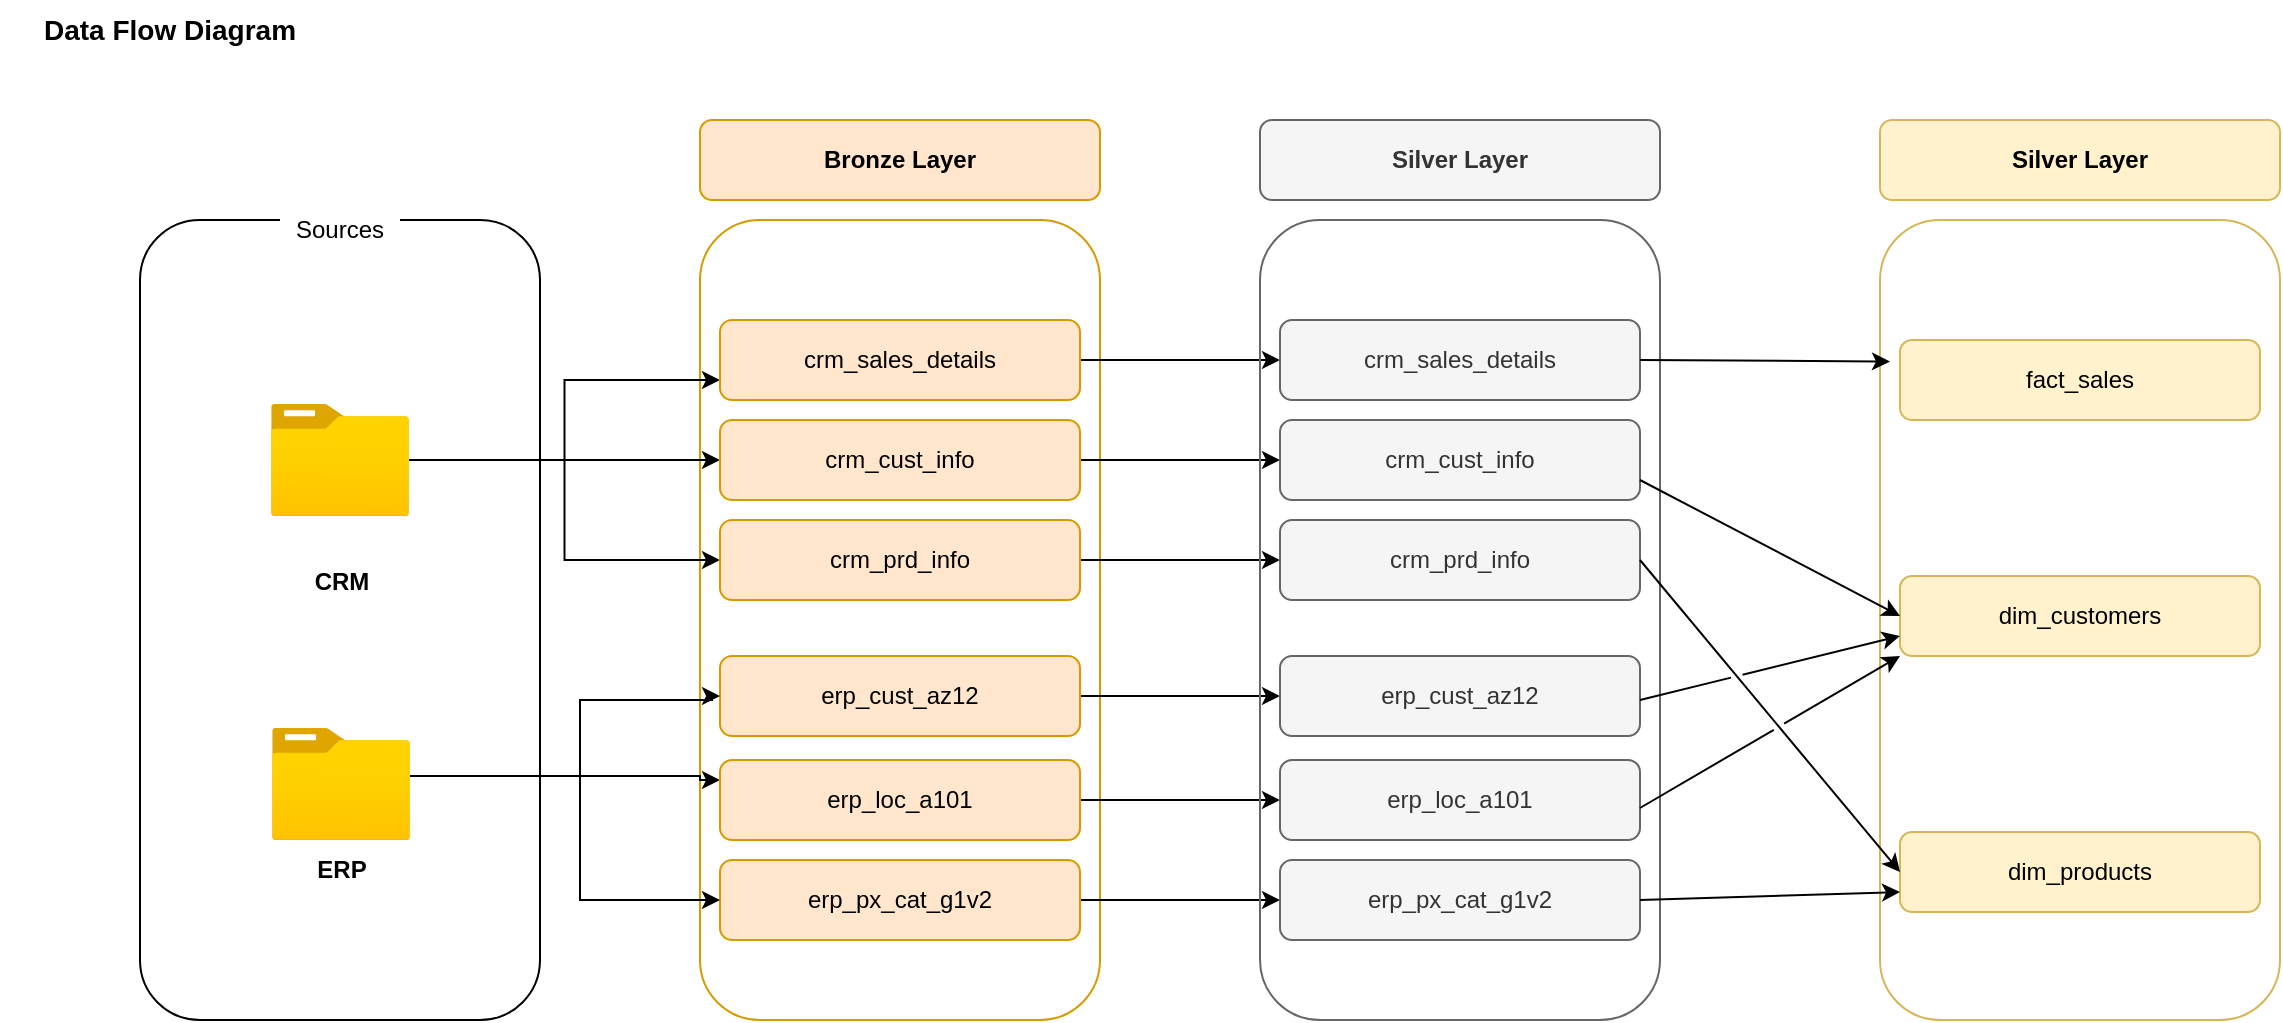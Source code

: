<mxfile version="28.0.6" pages="3">
  <diagram name="CRM &amp; ERP" id="wp8nY8BWX8Hjov57rSiu">
    <mxGraphModel dx="1426" dy="745" grid="1" gridSize="10" guides="1" tooltips="1" connect="1" arrows="1" fold="1" page="1" pageScale="1" pageWidth="1400" pageHeight="900" math="0" shadow="0">
      <root>
        <mxCell id="0" />
        <mxCell id="1" parent="0" />
        <mxCell id="9icWdB0SLQQjEgQ8x3zI-2" value="&lt;font style=&quot;font-size: 14px;&quot;&gt;&lt;b&gt;Data Flow Diagram&lt;/b&gt;&lt;/font&gt;" style="text;html=1;align=center;verticalAlign=middle;whiteSpace=wrap;rounded=0;" parent="1" vertex="1">
          <mxGeometry x="50" y="50" width="170" height="30" as="geometry" />
        </mxCell>
        <mxCell id="9icWdB0SLQQjEgQ8x3zI-3" value="" style="rounded=1;whiteSpace=wrap;html=1;fillColor=none;" parent="1" vertex="1">
          <mxGeometry x="120" y="160" width="200" height="400" as="geometry" />
        </mxCell>
        <mxCell id="9icWdB0SLQQjEgQ8x3zI-4" value="" style="rounded=1;whiteSpace=wrap;html=1;fillColor=none;strokeColor=#d79b00;" parent="1" vertex="1">
          <mxGeometry x="400" y="160" width="200" height="400" as="geometry" />
        </mxCell>
        <mxCell id="9icWdB0SLQQjEgQ8x3zI-6" value="&lt;b&gt;Bronze Layer&lt;/b&gt;" style="text;html=1;align=center;verticalAlign=middle;whiteSpace=wrap;rounded=1;fillColor=#ffe6cc;strokeColor=#d79b00;" parent="1" vertex="1">
          <mxGeometry x="400" y="110" width="200" height="40" as="geometry" />
        </mxCell>
        <mxCell id="9icWdB0SLQQjEgQ8x3zI-7" value="Sources" style="text;html=1;align=center;verticalAlign=middle;whiteSpace=wrap;rounded=0;fillColor=default;" parent="1" vertex="1">
          <mxGeometry x="190" y="150" width="60" height="30" as="geometry" />
        </mxCell>
        <mxCell id="9icWdB0SLQQjEgQ8x3zI-16" style="edgeStyle=orthogonalEdgeStyle;rounded=0;orthogonalLoop=1;jettySize=auto;html=1;entryX=0;entryY=0.75;entryDx=0;entryDy=0;" parent="1" source="9icWdB0SLQQjEgQ8x3zI-8" target="9icWdB0SLQQjEgQ8x3zI-13" edge="1">
          <mxGeometry relative="1" as="geometry" />
        </mxCell>
        <mxCell id="9icWdB0SLQQjEgQ8x3zI-17" style="edgeStyle=orthogonalEdgeStyle;rounded=0;orthogonalLoop=1;jettySize=auto;html=1;entryX=0;entryY=0.5;entryDx=0;entryDy=0;" parent="1" source="9icWdB0SLQQjEgQ8x3zI-8" target="9icWdB0SLQQjEgQ8x3zI-12" edge="1">
          <mxGeometry relative="1" as="geometry" />
        </mxCell>
        <mxCell id="mFPzGsn1smDOWKMYE7JT-16" style="edgeStyle=orthogonalEdgeStyle;rounded=0;orthogonalLoop=1;jettySize=auto;html=1;entryX=0;entryY=0.5;entryDx=0;entryDy=0;" edge="1" parent="1" source="9icWdB0SLQQjEgQ8x3zI-8" target="9icWdB0SLQQjEgQ8x3zI-14">
          <mxGeometry relative="1" as="geometry" />
        </mxCell>
        <mxCell id="9icWdB0SLQQjEgQ8x3zI-8" value="" style="image;aspect=fixed;html=1;points=[];align=center;fontSize=12;image=img/lib/azure2/general/Folder_Blank.svg;" parent="1" vertex="1">
          <mxGeometry x="185.5" y="252" width="69" height="56.0" as="geometry" />
        </mxCell>
        <mxCell id="9icWdB0SLQQjEgQ8x3zI-24" style="edgeStyle=orthogonalEdgeStyle;rounded=0;orthogonalLoop=1;jettySize=auto;html=1;entryX=0;entryY=0.25;entryDx=0;entryDy=0;" parent="1" source="9icWdB0SLQQjEgQ8x3zI-9" target="9icWdB0SLQQjEgQ8x3zI-20" edge="1">
          <mxGeometry relative="1" as="geometry">
            <Array as="points">
              <mxPoint x="400" y="438" />
              <mxPoint x="400" y="440" />
            </Array>
          </mxGeometry>
        </mxCell>
        <mxCell id="9icWdB0SLQQjEgQ8x3zI-9" value="" style="image;aspect=fixed;html=1;points=[];align=center;fontSize=12;image=img/lib/azure2/general/Folder_Blank.svg;" parent="1" vertex="1">
          <mxGeometry x="186" y="414" width="69" height="56.0" as="geometry" />
        </mxCell>
        <mxCell id="9icWdB0SLQQjEgQ8x3zI-10" value="&lt;b&gt;CRM&lt;/b&gt;" style="text;html=1;align=center;verticalAlign=middle;whiteSpace=wrap;rounded=0;" parent="1" vertex="1">
          <mxGeometry x="190.5" y="326" width="60" height="30" as="geometry" />
        </mxCell>
        <mxCell id="9icWdB0SLQQjEgQ8x3zI-11" value="&lt;b&gt;ERP&lt;/b&gt;" style="text;html=1;align=center;verticalAlign=middle;whiteSpace=wrap;rounded=0;" parent="1" vertex="1">
          <mxGeometry x="190.5" y="470" width="60" height="30" as="geometry" />
        </mxCell>
        <mxCell id="bCLS3GFvSSg9B3tyFX-C-32" style="edgeStyle=orthogonalEdgeStyle;rounded=0;orthogonalLoop=1;jettySize=auto;html=1;entryX=0;entryY=0.5;entryDx=0;entryDy=0;" edge="1" parent="1" source="9icWdB0SLQQjEgQ8x3zI-12" target="bCLS3GFvSSg9B3tyFX-C-25">
          <mxGeometry relative="1" as="geometry" />
        </mxCell>
        <mxCell id="9icWdB0SLQQjEgQ8x3zI-12" value="crm_cust_info" style="text;html=1;align=center;verticalAlign=middle;whiteSpace=wrap;rounded=1;fillColor=#ffe6cc;strokeColor=#d79b00;" parent="1" vertex="1">
          <mxGeometry x="410" y="260" width="180" height="40" as="geometry" />
        </mxCell>
        <mxCell id="bCLS3GFvSSg9B3tyFX-C-31" style="edgeStyle=orthogonalEdgeStyle;rounded=0;orthogonalLoop=1;jettySize=auto;html=1;entryX=0;entryY=0.5;entryDx=0;entryDy=0;" edge="1" parent="1" source="9icWdB0SLQQjEgQ8x3zI-13" target="bCLS3GFvSSg9B3tyFX-C-26">
          <mxGeometry relative="1" as="geometry" />
        </mxCell>
        <mxCell id="9icWdB0SLQQjEgQ8x3zI-13" value="crm_sales_details" style="text;html=1;align=center;verticalAlign=middle;whiteSpace=wrap;rounded=1;fillColor=#ffe6cc;strokeColor=#d79b00;" parent="1" vertex="1">
          <mxGeometry x="410" y="210" width="180" height="40" as="geometry" />
        </mxCell>
        <mxCell id="bCLS3GFvSSg9B3tyFX-C-33" style="edgeStyle=orthogonalEdgeStyle;rounded=0;orthogonalLoop=1;jettySize=auto;html=1;entryX=0;entryY=0.5;entryDx=0;entryDy=0;" edge="1" parent="1" source="9icWdB0SLQQjEgQ8x3zI-14" target="bCLS3GFvSSg9B3tyFX-C-27">
          <mxGeometry relative="1" as="geometry" />
        </mxCell>
        <mxCell id="9icWdB0SLQQjEgQ8x3zI-14" value="crm_prd_info" style="text;html=1;align=center;verticalAlign=middle;whiteSpace=wrap;rounded=1;fillColor=#ffe6cc;strokeColor=#d79b00;" parent="1" vertex="1">
          <mxGeometry x="410" y="310" width="180" height="40" as="geometry" />
        </mxCell>
        <mxCell id="bCLS3GFvSSg9B3tyFX-C-35" style="edgeStyle=orthogonalEdgeStyle;rounded=0;orthogonalLoop=1;jettySize=auto;html=1;entryX=0;entryY=0.5;entryDx=0;entryDy=0;" edge="1" parent="1" source="9icWdB0SLQQjEgQ8x3zI-19" target="bCLS3GFvSSg9B3tyFX-C-28">
          <mxGeometry relative="1" as="geometry" />
        </mxCell>
        <mxCell id="9icWdB0SLQQjEgQ8x3zI-19" value="erp_cust_az12" style="text;html=1;align=center;verticalAlign=middle;whiteSpace=wrap;rounded=1;fillColor=#ffe6cc;strokeColor=#d79b00;" parent="1" vertex="1">
          <mxGeometry x="410" y="378" width="180" height="40" as="geometry" />
        </mxCell>
        <mxCell id="bCLS3GFvSSg9B3tyFX-C-36" style="edgeStyle=orthogonalEdgeStyle;rounded=0;orthogonalLoop=1;jettySize=auto;html=1;entryX=0;entryY=0.5;entryDx=0;entryDy=0;" edge="1" parent="1" source="9icWdB0SLQQjEgQ8x3zI-20" target="bCLS3GFvSSg9B3tyFX-C-29">
          <mxGeometry relative="1" as="geometry" />
        </mxCell>
        <mxCell id="9icWdB0SLQQjEgQ8x3zI-20" value="erp_loc_a101" style="text;html=1;align=center;verticalAlign=middle;whiteSpace=wrap;rounded=1;fillColor=#ffe6cc;strokeColor=#d79b00;" parent="1" vertex="1">
          <mxGeometry x="410" y="430" width="180" height="40" as="geometry" />
        </mxCell>
        <mxCell id="bCLS3GFvSSg9B3tyFX-C-37" style="edgeStyle=orthogonalEdgeStyle;rounded=0;orthogonalLoop=1;jettySize=auto;html=1;entryX=0;entryY=0.5;entryDx=0;entryDy=0;" edge="1" parent="1" source="9icWdB0SLQQjEgQ8x3zI-21" target="bCLS3GFvSSg9B3tyFX-C-30">
          <mxGeometry relative="1" as="geometry" />
        </mxCell>
        <mxCell id="9icWdB0SLQQjEgQ8x3zI-21" value="erp_px_cat_g1v2" style="text;html=1;align=center;verticalAlign=middle;whiteSpace=wrap;rounded=1;fillColor=#ffe6cc;strokeColor=#d79b00;" parent="1" vertex="1">
          <mxGeometry x="410" y="480" width="180" height="40" as="geometry" />
        </mxCell>
        <mxCell id="9icWdB0SLQQjEgQ8x3zI-26" style="edgeStyle=orthogonalEdgeStyle;rounded=0;orthogonalLoop=1;jettySize=auto;html=1;entryX=0;entryY=0.5;entryDx=0;entryDy=0;" parent="1" source="9icWdB0SLQQjEgQ8x3zI-9" target="9icWdB0SLQQjEgQ8x3zI-19" edge="1">
          <mxGeometry relative="1" as="geometry">
            <Array as="points">
              <mxPoint x="340" y="438" />
              <mxPoint x="340" y="400" />
              <mxPoint x="406" y="400" />
              <mxPoint x="406" y="398" />
            </Array>
          </mxGeometry>
        </mxCell>
        <mxCell id="9icWdB0SLQQjEgQ8x3zI-27" style="edgeStyle=orthogonalEdgeStyle;rounded=0;orthogonalLoop=1;jettySize=auto;html=1;entryX=0;entryY=0.5;entryDx=0;entryDy=0;" parent="1" source="9icWdB0SLQQjEgQ8x3zI-9" target="9icWdB0SLQQjEgQ8x3zI-21" edge="1">
          <mxGeometry relative="1" as="geometry">
            <Array as="points">
              <mxPoint x="340" y="438" />
              <mxPoint x="340" y="500" />
            </Array>
          </mxGeometry>
        </mxCell>
        <mxCell id="bCLS3GFvSSg9B3tyFX-C-23" value="" style="rounded=1;whiteSpace=wrap;html=1;fillColor=none;fontColor=#333333;strokeColor=#666666;" vertex="1" parent="1">
          <mxGeometry x="680" y="160" width="200" height="400" as="geometry" />
        </mxCell>
        <mxCell id="bCLS3GFvSSg9B3tyFX-C-24" value="&lt;b&gt;Silver Layer&lt;/b&gt;" style="text;html=1;align=center;verticalAlign=middle;whiteSpace=wrap;rounded=1;fillColor=#f5f5f5;strokeColor=#666666;fontColor=#333333;" vertex="1" parent="1">
          <mxGeometry x="680" y="110" width="200" height="40" as="geometry" />
        </mxCell>
        <mxCell id="bCLS3GFvSSg9B3tyFX-C-25" value="crm_cust_info" style="text;html=1;align=center;verticalAlign=middle;whiteSpace=wrap;rounded=1;fillColor=#f5f5f5;strokeColor=#666666;fontColor=#333333;" vertex="1" parent="1">
          <mxGeometry x="690" y="260" width="180" height="40" as="geometry" />
        </mxCell>
        <mxCell id="bCLS3GFvSSg9B3tyFX-C-26" value="crm_sales_details" style="text;html=1;align=center;verticalAlign=middle;whiteSpace=wrap;rounded=1;fillColor=#f5f5f5;strokeColor=#666666;fontColor=#333333;" vertex="1" parent="1">
          <mxGeometry x="690" y="210" width="180" height="40" as="geometry" />
        </mxCell>
        <mxCell id="bCLS3GFvSSg9B3tyFX-C-27" value="crm_prd_info" style="text;html=1;align=center;verticalAlign=middle;whiteSpace=wrap;rounded=1;fillColor=#f5f5f5;strokeColor=#666666;fontColor=#333333;" vertex="1" parent="1">
          <mxGeometry x="690" y="310" width="180" height="40" as="geometry" />
        </mxCell>
        <mxCell id="bCLS3GFvSSg9B3tyFX-C-28" value="erp_cust_az12" style="text;html=1;align=center;verticalAlign=middle;whiteSpace=wrap;rounded=1;fillColor=#f5f5f5;strokeColor=#666666;fontColor=#333333;" vertex="1" parent="1">
          <mxGeometry x="690" y="378" width="180" height="40" as="geometry" />
        </mxCell>
        <mxCell id="bCLS3GFvSSg9B3tyFX-C-29" value="erp_loc_a101" style="text;html=1;align=center;verticalAlign=middle;whiteSpace=wrap;rounded=1;fillColor=#f5f5f5;strokeColor=#666666;fontColor=#333333;" vertex="1" parent="1">
          <mxGeometry x="690" y="430" width="180" height="40" as="geometry" />
        </mxCell>
        <mxCell id="bCLS3GFvSSg9B3tyFX-C-30" value="erp_px_cat_g1v2" style="text;html=1;align=center;verticalAlign=middle;whiteSpace=wrap;rounded=1;fillColor=#f5f5f5;strokeColor=#666666;fontColor=#333333;" vertex="1" parent="1">
          <mxGeometry x="690" y="480" width="180" height="40" as="geometry" />
        </mxCell>
        <mxCell id="mFPzGsn1smDOWKMYE7JT-1" value="" style="rounded=1;whiteSpace=wrap;html=1;fillColor=none;strokeColor=#d6b656;" vertex="1" parent="1">
          <mxGeometry x="990" y="160" width="200" height="400" as="geometry" />
        </mxCell>
        <mxCell id="mFPzGsn1smDOWKMYE7JT-2" value="&lt;b&gt;Silver Layer&lt;/b&gt;" style="text;html=1;align=center;verticalAlign=middle;whiteSpace=wrap;rounded=1;fillColor=#fff2cc;strokeColor=#d6b656;" vertex="1" parent="1">
          <mxGeometry x="990" y="110" width="200" height="40" as="geometry" />
        </mxCell>
        <mxCell id="mFPzGsn1smDOWKMYE7JT-3" value="dim_customers" style="text;html=1;align=center;verticalAlign=middle;whiteSpace=wrap;rounded=1;fillColor=#fff2cc;strokeColor=#d6b656;" vertex="1" parent="1">
          <mxGeometry x="1000" y="338" width="180" height="40" as="geometry" />
        </mxCell>
        <mxCell id="mFPzGsn1smDOWKMYE7JT-4" value="fact_sales" style="text;html=1;align=center;verticalAlign=middle;whiteSpace=wrap;rounded=1;fillColor=#fff2cc;strokeColor=#d6b656;" vertex="1" parent="1">
          <mxGeometry x="1000" y="220" width="180" height="40" as="geometry" />
        </mxCell>
        <mxCell id="mFPzGsn1smDOWKMYE7JT-5" value="dim_products" style="text;html=1;align=center;verticalAlign=middle;whiteSpace=wrap;rounded=1;fillColor=#fff2cc;strokeColor=#d6b656;" vertex="1" parent="1">
          <mxGeometry x="1000" y="466" width="180" height="40" as="geometry" />
        </mxCell>
        <mxCell id="mFPzGsn1smDOWKMYE7JT-9" style="edgeStyle=orthogonalEdgeStyle;rounded=0;orthogonalLoop=1;jettySize=auto;html=1;entryX=0.025;entryY=0.177;entryDx=0;entryDy=0;entryPerimeter=0;jumpStyle=gap;" edge="1" parent="1" source="bCLS3GFvSSg9B3tyFX-C-26" target="mFPzGsn1smDOWKMYE7JT-1">
          <mxGeometry relative="1" as="geometry" />
        </mxCell>
        <mxCell id="mFPzGsn1smDOWKMYE7JT-11" value="" style="endArrow=classic;html=1;rounded=0;entryX=0;entryY=0.5;entryDx=0;entryDy=0;exitX=1;exitY=0.75;exitDx=0;exitDy=0;jumpStyle=gap;" edge="1" parent="1" source="bCLS3GFvSSg9B3tyFX-C-25" target="mFPzGsn1smDOWKMYE7JT-3">
          <mxGeometry width="50" height="50" relative="1" as="geometry">
            <mxPoint x="900" y="360" as="sourcePoint" />
            <mxPoint x="950" y="310" as="targetPoint" />
          </mxGeometry>
        </mxCell>
        <mxCell id="mFPzGsn1smDOWKMYE7JT-12" value="" style="endArrow=classic;html=1;rounded=0;entryX=0;entryY=0.5;entryDx=0;entryDy=0;exitX=1;exitY=0.75;exitDx=0;exitDy=0;jumpStyle=gap;" edge="1" parent="1" target="mFPzGsn1smDOWKMYE7JT-5">
          <mxGeometry width="50" height="50" relative="1" as="geometry">
            <mxPoint x="870" y="330" as="sourcePoint" />
            <mxPoint x="1000" y="398" as="targetPoint" />
          </mxGeometry>
        </mxCell>
        <mxCell id="mFPzGsn1smDOWKMYE7JT-13" value="" style="endArrow=classic;html=1;rounded=0;entryX=0;entryY=0.75;entryDx=0;entryDy=0;exitX=1;exitY=0.75;exitDx=0;exitDy=0;jumpStyle=gap;" edge="1" parent="1" target="mFPzGsn1smDOWKMYE7JT-3">
          <mxGeometry width="50" height="50" relative="1" as="geometry">
            <mxPoint x="870" y="400" as="sourcePoint" />
            <mxPoint x="1000" y="556" as="targetPoint" />
          </mxGeometry>
        </mxCell>
        <mxCell id="mFPzGsn1smDOWKMYE7JT-14" value="" style="endArrow=classic;html=1;rounded=0;entryX=0;entryY=1;entryDx=0;entryDy=0;exitX=1;exitY=0.75;exitDx=0;exitDy=0;jumpStyle=gap;" edge="1" parent="1" target="mFPzGsn1smDOWKMYE7JT-3">
          <mxGeometry width="50" height="50" relative="1" as="geometry">
            <mxPoint x="870" y="454" as="sourcePoint" />
            <mxPoint x="1000" y="422" as="targetPoint" />
          </mxGeometry>
        </mxCell>
        <mxCell id="mFPzGsn1smDOWKMYE7JT-15" value="" style="endArrow=classic;html=1;rounded=0;entryX=0;entryY=0.75;entryDx=0;entryDy=0;exitX=1;exitY=0.75;exitDx=0;exitDy=0;jumpStyle=gap;" edge="1" parent="1" target="mFPzGsn1smDOWKMYE7JT-5">
          <mxGeometry width="50" height="50" relative="1" as="geometry">
            <mxPoint x="870" y="500" as="sourcePoint" />
            <mxPoint x="1000" y="424" as="targetPoint" />
          </mxGeometry>
        </mxCell>
      </root>
    </mxGraphModel>
  </diagram>
  <diagram id="qXjQXZNQKG3RE0miQ5G7" name="Integration model">
    <mxGraphModel dx="1426" dy="745" grid="1" gridSize="10" guides="1" tooltips="1" connect="1" arrows="1" fold="1" page="1" pageScale="1" pageWidth="1400" pageHeight="900" math="0" shadow="0">
      <root>
        <mxCell id="0" />
        <mxCell id="1" parent="0" />
        <mxCell id="hULHGqVgpbzQ9NBJq2iT-1" value="&lt;h1 style=&quot;margin-top: 0px;&quot;&gt;Integration Model&lt;/h1&gt;&lt;div&gt;(how to tables are related)&lt;/div&gt;" style="text;html=1;whiteSpace=wrap;overflow=hidden;rounded=0;" vertex="1" parent="1">
          <mxGeometry x="70" y="40" width="210" height="70" as="geometry" />
        </mxCell>
        <mxCell id="hULHGqVgpbzQ9NBJq2iT-2" value="&lt;font style=&quot;font-size: 20px;&quot;&gt;crm_sales_details&lt;/font&gt;" style="swimlane;fontStyle=0;childLayout=stackLayout;horizontal=1;startSize=30;horizontalStack=0;resizeParent=1;resizeParentMax=0;resizeLast=0;collapsible=1;marginBottom=0;whiteSpace=wrap;html=1;rounded=1;fillColor=#dae8fc;strokeColor=#6c8ebf;" vertex="1" parent="1">
          <mxGeometry x="230" y="370" width="180" height="90" as="geometry" />
        </mxCell>
        <mxCell id="hULHGqVgpbzQ9NBJq2iT-3" value="prd_key" style="text;strokeColor=none;fillColor=none;align=left;verticalAlign=middle;spacingLeft=4;spacingRight=4;overflow=hidden;points=[[0,0.5],[1,0.5]];portConstraint=eastwest;rotatable=0;whiteSpace=wrap;html=1;" vertex="1" parent="hULHGqVgpbzQ9NBJq2iT-2">
          <mxGeometry y="30" width="180" height="30" as="geometry" />
        </mxCell>
        <mxCell id="hULHGqVgpbzQ9NBJq2iT-20" value="cst_id&lt;div&gt;&lt;br&gt;&lt;/div&gt;" style="text;strokeColor=none;fillColor=none;align=left;verticalAlign=middle;spacingLeft=4;spacingRight=4;overflow=hidden;points=[[0,0.5],[1,0.5]];portConstraint=eastwest;rotatable=0;whiteSpace=wrap;html=1;" vertex="1" parent="hULHGqVgpbzQ9NBJq2iT-2">
          <mxGeometry y="60" width="180" height="30" as="geometry" />
        </mxCell>
        <mxCell id="hULHGqVgpbzQ9NBJq2iT-6" value="Transactional Records about Sales &amp;amp; Orders" style="text;html=1;align=center;verticalAlign=middle;whiteSpace=wrap;rounded=0;" vertex="1" parent="1">
          <mxGeometry x="255" y="340" width="130" height="30" as="geometry" />
        </mxCell>
        <mxCell id="hULHGqVgpbzQ9NBJq2iT-7" value="&lt;font style=&quot;font-size: 20px;&quot;&gt;crm_cust_info&lt;/font&gt;" style="swimlane;fontStyle=0;childLayout=stackLayout;horizontal=1;startSize=30;horizontalStack=0;resizeParent=1;resizeParentMax=0;resizeLast=0;collapsible=1;marginBottom=0;whiteSpace=wrap;html=1;rounded=1;fillColor=#dae8fc;strokeColor=#6c8ebf;" vertex="1" parent="1">
          <mxGeometry x="510" y="430" width="160" height="90" as="geometry" />
        </mxCell>
        <mxCell id="hULHGqVgpbzQ9NBJq2iT-8" value="cst_id" style="text;strokeColor=none;fillColor=none;align=left;verticalAlign=middle;spacingLeft=4;spacingRight=4;overflow=hidden;points=[[0,0.5],[1,0.5]];portConstraint=eastwest;rotatable=0;whiteSpace=wrap;html=1;" vertex="1" parent="hULHGqVgpbzQ9NBJq2iT-7">
          <mxGeometry y="30" width="160" height="30" as="geometry" />
        </mxCell>
        <mxCell id="u3uAJBC7qfJd11MrpAYY-9" value="cst_key" style="text;strokeColor=none;fillColor=none;align=left;verticalAlign=middle;spacingLeft=4;spacingRight=4;overflow=hidden;points=[[0,0.5],[1,0.5]];portConstraint=eastwest;rotatable=0;whiteSpace=wrap;html=1;" vertex="1" parent="hULHGqVgpbzQ9NBJq2iT-7">
          <mxGeometry y="60" width="160" height="30" as="geometry" />
        </mxCell>
        <mxCell id="hULHGqVgpbzQ9NBJq2iT-9" value="Customer Information" style="text;html=1;align=center;verticalAlign=middle;whiteSpace=wrap;rounded=0;" vertex="1" parent="1">
          <mxGeometry x="515" y="400" width="145" height="30" as="geometry" />
        </mxCell>
        <mxCell id="hULHGqVgpbzQ9NBJq2iT-13" value="&lt;font style=&quot;font-size: 20px;&quot;&gt;crm_prd_info&lt;/font&gt;" style="swimlane;fontStyle=0;childLayout=stackLayout;horizontal=1;startSize=30;horizontalStack=0;resizeParent=1;resizeParentMax=0;resizeLast=0;collapsible=1;marginBottom=0;whiteSpace=wrap;html=1;rounded=1;fillColor=#dae8fc;strokeColor=#6c8ebf;" vertex="1" parent="1">
          <mxGeometry x="510" y="260" width="160" height="60" as="geometry" />
        </mxCell>
        <mxCell id="hULHGqVgpbzQ9NBJq2iT-14" value="prd_key" style="text;strokeColor=none;fillColor=none;align=left;verticalAlign=middle;spacingLeft=4;spacingRight=4;overflow=hidden;points=[[0,0.5],[1,0.5]];portConstraint=eastwest;rotatable=0;whiteSpace=wrap;html=1;" vertex="1" parent="hULHGqVgpbzQ9NBJq2iT-13">
          <mxGeometry y="30" width="160" height="30" as="geometry" />
        </mxCell>
        <mxCell id="hULHGqVgpbzQ9NBJq2iT-15" value="Current &amp;amp; History Product Information" style="text;html=1;align=center;verticalAlign=middle;whiteSpace=wrap;rounded=0;" vertex="1" parent="1">
          <mxGeometry x="480" y="230" width="220" height="30" as="geometry" />
        </mxCell>
        <mxCell id="hULHGqVgpbzQ9NBJq2iT-24" value="&lt;font style=&quot;font-size: 20px;&quot;&gt;erp_cust_az12&lt;/font&gt;" style="swimlane;fontStyle=0;childLayout=stackLayout;horizontal=1;startSize=30;horizontalStack=0;resizeParent=1;resizeParentMax=0;resizeLast=0;collapsible=1;marginBottom=0;whiteSpace=wrap;html=1;rounded=1;fillColor=#fff2cc;strokeColor=#d6b656;" vertex="1" parent="1">
          <mxGeometry x="900" y="420" width="160" height="60" as="geometry" />
        </mxCell>
        <mxCell id="hULHGqVgpbzQ9NBJq2iT-25" value="cid" style="text;strokeColor=none;fillColor=none;align=left;verticalAlign=middle;spacingLeft=4;spacingRight=4;overflow=hidden;points=[[0,0.5],[1,0.5]];portConstraint=eastwest;rotatable=0;whiteSpace=wrap;html=1;" vertex="1" parent="hULHGqVgpbzQ9NBJq2iT-24">
          <mxGeometry y="30" width="160" height="30" as="geometry" />
        </mxCell>
        <mxCell id="hULHGqVgpbzQ9NBJq2iT-26" value="Extra Customer Information (Birthday)" style="text;html=1;align=center;verticalAlign=middle;whiteSpace=wrap;rounded=0;" vertex="1" parent="1">
          <mxGeometry x="900" y="390" width="160" height="30" as="geometry" />
        </mxCell>
        <mxCell id="hULHGqVgpbzQ9NBJq2iT-27" value="&lt;font style=&quot;font-size: 20px;&quot;&gt;erp_loc_a101&lt;/font&gt;" style="swimlane;fontStyle=0;childLayout=stackLayout;horizontal=1;startSize=30;horizontalStack=0;resizeParent=1;resizeParentMax=0;resizeLast=0;collapsible=1;marginBottom=0;whiteSpace=wrap;html=1;rounded=1;fillColor=#fff2cc;strokeColor=#d6b656;" vertex="1" parent="1">
          <mxGeometry x="900" y="550" width="160" height="60" as="geometry" />
        </mxCell>
        <mxCell id="hULHGqVgpbzQ9NBJq2iT-28" value="cid" style="text;strokeColor=none;fillColor=none;align=left;verticalAlign=middle;spacingLeft=4;spacingRight=4;overflow=hidden;points=[[0,0.5],[1,0.5]];portConstraint=eastwest;rotatable=0;whiteSpace=wrap;html=1;" vertex="1" parent="hULHGqVgpbzQ9NBJq2iT-27">
          <mxGeometry y="30" width="160" height="30" as="geometry" />
        </mxCell>
        <mxCell id="hULHGqVgpbzQ9NBJq2iT-29" value="Location of Customers (Country)" style="text;html=1;align=center;verticalAlign=middle;whiteSpace=wrap;rounded=0;" vertex="1" parent="1">
          <mxGeometry x="900" y="520" width="160" height="30" as="geometry" />
        </mxCell>
        <mxCell id="hULHGqVgpbzQ9NBJq2iT-33" style="edgeStyle=orthogonalEdgeStyle;rounded=0;orthogonalLoop=1;jettySize=auto;html=1;entryX=0;entryY=0.5;entryDx=0;entryDy=0;" edge="1" parent="1" source="hULHGqVgpbzQ9NBJq2iT-3" target="hULHGqVgpbzQ9NBJq2iT-14">
          <mxGeometry relative="1" as="geometry" />
        </mxCell>
        <mxCell id="hULHGqVgpbzQ9NBJq2iT-34" value="&lt;font style=&quot;font-size: 20px;&quot;&gt;erp_px_cat_g1v2&lt;/font&gt;" style="swimlane;fontStyle=0;childLayout=stackLayout;horizontal=1;startSize=30;horizontalStack=0;resizeParent=1;resizeParentMax=0;resizeLast=0;collapsible=1;marginBottom=0;whiteSpace=wrap;html=1;rounded=1;fillColor=#fff2cc;strokeColor=#d6b656;" vertex="1" parent="1">
          <mxGeometry x="900" y="250" width="160" height="60" as="geometry" />
        </mxCell>
        <mxCell id="hULHGqVgpbzQ9NBJq2iT-35" value="id" style="text;strokeColor=none;fillColor=none;align=left;verticalAlign=middle;spacingLeft=4;spacingRight=4;overflow=hidden;points=[[0,0.5],[1,0.5]];portConstraint=eastwest;rotatable=0;whiteSpace=wrap;html=1;" vertex="1" parent="hULHGqVgpbzQ9NBJq2iT-34">
          <mxGeometry y="30" width="160" height="30" as="geometry" />
        </mxCell>
        <mxCell id="hULHGqVgpbzQ9NBJq2iT-37" style="edgeStyle=orthogonalEdgeStyle;rounded=0;orthogonalLoop=1;jettySize=auto;html=1;entryX=1.044;entryY=0.458;entryDx=0;entryDy=0;entryPerimeter=0;" edge="1" parent="1" source="hULHGqVgpbzQ9NBJq2iT-35" target="hULHGqVgpbzQ9NBJq2iT-14">
          <mxGeometry relative="1" as="geometry" />
        </mxCell>
        <mxCell id="hULHGqVgpbzQ9NBJq2iT-38" value="Product Category" style="text;html=1;align=center;verticalAlign=middle;whiteSpace=wrap;rounded=0;" vertex="1" parent="1">
          <mxGeometry x="920" y="220" width="120" height="30" as="geometry" />
        </mxCell>
        <mxCell id="hULHGqVgpbzQ9NBJq2iT-41" value="" style="rounded=1;whiteSpace=wrap;html=1;fillColor=none;strokeColor=#d6b656;dashed=1;" vertex="1" parent="1">
          <mxGeometry x="790" y="170" width="370" height="510" as="geometry" />
        </mxCell>
        <mxCell id="hULHGqVgpbzQ9NBJq2iT-42" value="&lt;font style=&quot;font-size: 30px;&quot;&gt;&lt;b&gt;ERP&lt;/b&gt;&lt;/font&gt;" style="text;html=1;align=center;verticalAlign=middle;whiteSpace=wrap;rounded=1;fillColor=#fff2cc;strokeColor=#d6b656;" vertex="1" parent="1">
          <mxGeometry x="885" y="150" width="190" height="40" as="geometry" />
        </mxCell>
        <mxCell id="u3uAJBC7qfJd11MrpAYY-2" value="PRODUCT" style="text;html=1;strokeColor=#b85450;fillColor=#f8cecc;align=center;verticalAlign=middle;whiteSpace=wrap;overflow=hidden;" vertex="1" parent="1">
          <mxGeometry x="510" y="320" width="160" height="20" as="geometry" />
        </mxCell>
        <mxCell id="u3uAJBC7qfJd11MrpAYY-3" value="PRODUCT" style="text;html=1;strokeColor=#b85450;fillColor=#f8cecc;align=center;verticalAlign=middle;whiteSpace=wrap;overflow=hidden;" vertex="1" parent="1">
          <mxGeometry x="900" y="310" width="160" height="20" as="geometry" />
        </mxCell>
        <mxCell id="u3uAJBC7qfJd11MrpAYY-4" value="SALES" style="text;html=1;strokeColor=#9673a6;fillColor=#e1d5e7;align=center;verticalAlign=middle;whiteSpace=wrap;overflow=hidden;" vertex="1" parent="1">
          <mxGeometry x="230" y="460" width="180" height="20" as="geometry" />
        </mxCell>
        <mxCell id="u3uAJBC7qfJd11MrpAYY-6" value="CUSTOMER" style="text;html=1;strokeColor=#82b366;fillColor=#d5e8d4;align=center;verticalAlign=middle;whiteSpace=wrap;overflow=hidden;" vertex="1" parent="1">
          <mxGeometry x="900" y="480" width="160" height="20" as="geometry" />
        </mxCell>
        <mxCell id="u3uAJBC7qfJd11MrpAYY-7" value="CUSTOMER" style="text;html=1;strokeColor=#82b366;fillColor=#d5e8d4;align=center;verticalAlign=middle;whiteSpace=wrap;overflow=hidden;" vertex="1" parent="1">
          <mxGeometry x="900" y="610" width="160" height="20" as="geometry" />
        </mxCell>
        <mxCell id="u3uAJBC7qfJd11MrpAYY-8" value="CUSTOMER" style="text;html=1;strokeColor=#82b366;fillColor=#d5e8d4;align=center;verticalAlign=middle;whiteSpace=wrap;overflow=hidden;" vertex="1" parent="1">
          <mxGeometry x="510" y="520" width="160" height="20" as="geometry" />
        </mxCell>
        <mxCell id="u3uAJBC7qfJd11MrpAYY-11" style="edgeStyle=orthogonalEdgeStyle;rounded=0;orthogonalLoop=1;jettySize=auto;html=1;entryX=1.038;entryY=0.225;entryDx=0;entryDy=0;entryPerimeter=0;" edge="1" parent="1" source="hULHGqVgpbzQ9NBJq2iT-25" target="u3uAJBC7qfJd11MrpAYY-9">
          <mxGeometry relative="1" as="geometry" />
        </mxCell>
        <mxCell id="u3uAJBC7qfJd11MrpAYY-12" style="edgeStyle=orthogonalEdgeStyle;rounded=0;orthogonalLoop=1;jettySize=auto;html=1;entryX=1.063;entryY=0.667;entryDx=0;entryDy=0;entryPerimeter=0;" edge="1" parent="1" source="hULHGqVgpbzQ9NBJq2iT-28" target="u3uAJBC7qfJd11MrpAYY-9">
          <mxGeometry relative="1" as="geometry">
            <Array as="points">
              <mxPoint x="785" y="595" />
              <mxPoint x="785" y="510" />
            </Array>
          </mxGeometry>
        </mxCell>
        <mxCell id="hULHGqVgpbzQ9NBJq2iT-39" value="" style="rounded=1;whiteSpace=wrap;html=1;fillColor=none;strokeColor=#6c8ebf;dashed=1;" vertex="1" parent="1">
          <mxGeometry x="200" y="160" width="530" height="510" as="geometry" />
        </mxCell>
        <mxCell id="u3uAJBC7qfJd11MrpAYY-17" style="edgeStyle=orthogonalEdgeStyle;rounded=0;orthogonalLoop=1;jettySize=auto;html=1;entryX=0;entryY=0.5;entryDx=0;entryDy=0;" edge="1" parent="1" source="hULHGqVgpbzQ9NBJq2iT-20" target="hULHGqVgpbzQ9NBJq2iT-8">
          <mxGeometry relative="1" as="geometry" />
        </mxCell>
        <mxCell id="hULHGqVgpbzQ9NBJq2iT-40" value="&lt;font style=&quot;font-size: 30px;&quot;&gt;&lt;b&gt;CRM&lt;/b&gt;&lt;/font&gt;" style="text;html=1;align=center;verticalAlign=middle;whiteSpace=wrap;rounded=1;fillColor=#dae8fc;strokeColor=#6c8ebf;" vertex="1" parent="1">
          <mxGeometry x="385" y="140" width="190" height="40" as="geometry" />
        </mxCell>
      </root>
    </mxGraphModel>
  </diagram>
  <diagram id="sTYEe3IROyM8yz7rFssU" name="Data Mart">
    <mxGraphModel dx="1188" dy="621" grid="1" gridSize="10" guides="1" tooltips="1" connect="1" arrows="1" fold="1" page="1" pageScale="1" pageWidth="1400" pageHeight="900" math="0" shadow="0">
      <root>
        <mxCell id="0" />
        <mxCell id="1" parent="0" />
        <mxCell id="XEAvdBlo_BWHROYGGR9H-5" value="&lt;h1 style=&quot;margin-top: 0px;&quot;&gt;Data Mart&lt;/h1&gt;&lt;div&gt;Star Schema&lt;span style=&quot;white-space: pre;&quot;&gt;&#x9;&lt;/span&gt;&lt;/div&gt;" style="text;html=1;whiteSpace=wrap;overflow=hidden;rounded=0;" vertex="1" parent="1">
          <mxGeometry x="200" y="60" width="180" height="120" as="geometry" />
        </mxCell>
        <mxCell id="XEAvdBlo_BWHROYGGR9H-16" value="gold_dim_customers" style="shape=table;startSize=30;container=1;collapsible=1;childLayout=tableLayout;fixedRows=1;rowLines=0;fontStyle=1;align=center;resizeLast=1;html=1;fillColor=#fff2cc;strokeColor=#d6b656;rounded=1;" vertex="1" parent="1">
          <mxGeometry x="250" y="180" width="180" height="270" as="geometry" />
        </mxCell>
        <mxCell id="XEAvdBlo_BWHROYGGR9H-17" value="" style="shape=tableRow;horizontal=0;startSize=0;swimlaneHead=0;swimlaneBody=0;fillColor=none;collapsible=0;dropTarget=0;points=[[0,0.5],[1,0.5]];portConstraint=eastwest;top=0;left=0;right=0;bottom=1;" vertex="1" parent="XEAvdBlo_BWHROYGGR9H-16">
          <mxGeometry y="30" width="180" height="30" as="geometry" />
        </mxCell>
        <mxCell id="XEAvdBlo_BWHROYGGR9H-18" value="PK" style="shape=partialRectangle;connectable=0;fillColor=none;top=0;left=0;bottom=0;right=0;fontStyle=1;overflow=hidden;whiteSpace=wrap;html=1;" vertex="1" parent="XEAvdBlo_BWHROYGGR9H-17">
          <mxGeometry width="30" height="30" as="geometry">
            <mxRectangle width="30" height="30" as="alternateBounds" />
          </mxGeometry>
        </mxCell>
        <mxCell id="XEAvdBlo_BWHROYGGR9H-19" value="customer_key" style="shape=partialRectangle;connectable=0;fillColor=none;top=0;left=0;bottom=0;right=0;align=left;spacingLeft=6;fontStyle=5;overflow=hidden;whiteSpace=wrap;html=1;" vertex="1" parent="XEAvdBlo_BWHROYGGR9H-17">
          <mxGeometry x="30" width="150" height="30" as="geometry">
            <mxRectangle width="150" height="30" as="alternateBounds" />
          </mxGeometry>
        </mxCell>
        <mxCell id="XEAvdBlo_BWHROYGGR9H-20" value="" style="shape=tableRow;horizontal=0;startSize=0;swimlaneHead=0;swimlaneBody=0;fillColor=none;collapsible=0;dropTarget=0;points=[[0,0.5],[1,0.5]];portConstraint=eastwest;top=0;left=0;right=0;bottom=0;" vertex="1" parent="XEAvdBlo_BWHROYGGR9H-16">
          <mxGeometry y="60" width="180" height="30" as="geometry" />
        </mxCell>
        <mxCell id="XEAvdBlo_BWHROYGGR9H-21" value="" style="shape=partialRectangle;connectable=0;fillColor=none;top=0;left=0;bottom=0;right=0;editable=1;overflow=hidden;whiteSpace=wrap;html=1;" vertex="1" parent="XEAvdBlo_BWHROYGGR9H-20">
          <mxGeometry width="30" height="30" as="geometry">
            <mxRectangle width="30" height="30" as="alternateBounds" />
          </mxGeometry>
        </mxCell>
        <mxCell id="XEAvdBlo_BWHROYGGR9H-22" value="customer_id" style="shape=partialRectangle;connectable=0;fillColor=none;top=0;left=0;bottom=0;right=0;align=left;spacingLeft=6;overflow=hidden;whiteSpace=wrap;html=1;" vertex="1" parent="XEAvdBlo_BWHROYGGR9H-20">
          <mxGeometry x="30" width="150" height="30" as="geometry">
            <mxRectangle width="150" height="30" as="alternateBounds" />
          </mxGeometry>
        </mxCell>
        <mxCell id="XEAvdBlo_BWHROYGGR9H-23" value="" style="shape=tableRow;horizontal=0;startSize=0;swimlaneHead=0;swimlaneBody=0;fillColor=none;collapsible=0;dropTarget=0;points=[[0,0.5],[1,0.5]];portConstraint=eastwest;top=0;left=0;right=0;bottom=0;" vertex="1" parent="XEAvdBlo_BWHROYGGR9H-16">
          <mxGeometry y="90" width="180" height="30" as="geometry" />
        </mxCell>
        <mxCell id="XEAvdBlo_BWHROYGGR9H-24" value="" style="shape=partialRectangle;connectable=0;fillColor=none;top=0;left=0;bottom=0;right=0;editable=1;overflow=hidden;whiteSpace=wrap;html=1;" vertex="1" parent="XEAvdBlo_BWHROYGGR9H-23">
          <mxGeometry width="30" height="30" as="geometry">
            <mxRectangle width="30" height="30" as="alternateBounds" />
          </mxGeometry>
        </mxCell>
        <mxCell id="XEAvdBlo_BWHROYGGR9H-25" value="customer_number" style="shape=partialRectangle;connectable=0;fillColor=none;top=0;left=0;bottom=0;right=0;align=left;spacingLeft=6;overflow=hidden;whiteSpace=wrap;html=1;" vertex="1" parent="XEAvdBlo_BWHROYGGR9H-23">
          <mxGeometry x="30" width="150" height="30" as="geometry">
            <mxRectangle width="150" height="30" as="alternateBounds" />
          </mxGeometry>
        </mxCell>
        <mxCell id="XEAvdBlo_BWHROYGGR9H-26" value="" style="shape=tableRow;horizontal=0;startSize=0;swimlaneHead=0;swimlaneBody=0;fillColor=none;collapsible=0;dropTarget=0;points=[[0,0.5],[1,0.5]];portConstraint=eastwest;top=0;left=0;right=0;bottom=0;" vertex="1" parent="XEAvdBlo_BWHROYGGR9H-16">
          <mxGeometry y="120" width="180" height="30" as="geometry" />
        </mxCell>
        <mxCell id="XEAvdBlo_BWHROYGGR9H-27" value="" style="shape=partialRectangle;connectable=0;fillColor=none;top=0;left=0;bottom=0;right=0;editable=1;overflow=hidden;whiteSpace=wrap;html=1;" vertex="1" parent="XEAvdBlo_BWHROYGGR9H-26">
          <mxGeometry width="30" height="30" as="geometry">
            <mxRectangle width="30" height="30" as="alternateBounds" />
          </mxGeometry>
        </mxCell>
        <mxCell id="XEAvdBlo_BWHROYGGR9H-28" value="first_name" style="shape=partialRectangle;connectable=0;fillColor=none;top=0;left=0;bottom=0;right=0;align=left;spacingLeft=6;overflow=hidden;whiteSpace=wrap;html=1;" vertex="1" parent="XEAvdBlo_BWHROYGGR9H-26">
          <mxGeometry x="30" width="150" height="30" as="geometry">
            <mxRectangle width="150" height="30" as="alternateBounds" />
          </mxGeometry>
        </mxCell>
        <mxCell id="XEAvdBlo_BWHROYGGR9H-45" value="" style="shape=tableRow;horizontal=0;startSize=0;swimlaneHead=0;swimlaneBody=0;fillColor=none;collapsible=0;dropTarget=0;points=[[0,0.5],[1,0.5]];portConstraint=eastwest;top=0;left=0;right=0;bottom=0;" vertex="1" parent="XEAvdBlo_BWHROYGGR9H-16">
          <mxGeometry y="150" width="180" height="30" as="geometry" />
        </mxCell>
        <mxCell id="XEAvdBlo_BWHROYGGR9H-46" value="" style="shape=partialRectangle;connectable=0;fillColor=none;top=0;left=0;bottom=0;right=0;editable=1;overflow=hidden;whiteSpace=wrap;html=1;" vertex="1" parent="XEAvdBlo_BWHROYGGR9H-45">
          <mxGeometry width="30" height="30" as="geometry">
            <mxRectangle width="30" height="30" as="alternateBounds" />
          </mxGeometry>
        </mxCell>
        <mxCell id="XEAvdBlo_BWHROYGGR9H-47" value="country" style="shape=partialRectangle;connectable=0;fillColor=none;top=0;left=0;bottom=0;right=0;align=left;spacingLeft=6;overflow=hidden;whiteSpace=wrap;html=1;" vertex="1" parent="XEAvdBlo_BWHROYGGR9H-45">
          <mxGeometry x="30" width="150" height="30" as="geometry">
            <mxRectangle width="150" height="30" as="alternateBounds" />
          </mxGeometry>
        </mxCell>
        <mxCell id="XEAvdBlo_BWHROYGGR9H-48" value="" style="shape=tableRow;horizontal=0;startSize=0;swimlaneHead=0;swimlaneBody=0;fillColor=none;collapsible=0;dropTarget=0;points=[[0,0.5],[1,0.5]];portConstraint=eastwest;top=0;left=0;right=0;bottom=0;" vertex="1" parent="XEAvdBlo_BWHROYGGR9H-16">
          <mxGeometry y="180" width="180" height="30" as="geometry" />
        </mxCell>
        <mxCell id="XEAvdBlo_BWHROYGGR9H-49" value="&lt;span style=&quot;white-space: pre;&quot;&gt;&#x9;&lt;/span&gt;&lt;span style=&quot;white-space: pre;&quot;&gt;&#x9;&lt;/span&gt;" style="shape=partialRectangle;connectable=0;fillColor=none;top=0;left=0;bottom=0;right=0;editable=1;overflow=hidden;whiteSpace=wrap;html=1;" vertex="1" parent="XEAvdBlo_BWHROYGGR9H-48">
          <mxGeometry width="30" height="30" as="geometry">
            <mxRectangle width="30" height="30" as="alternateBounds" />
          </mxGeometry>
        </mxCell>
        <mxCell id="XEAvdBlo_BWHROYGGR9H-50" value="marital_status" style="shape=partialRectangle;connectable=0;fillColor=none;top=0;left=0;bottom=0;right=0;align=left;spacingLeft=6;overflow=hidden;whiteSpace=wrap;html=1;" vertex="1" parent="XEAvdBlo_BWHROYGGR9H-48">
          <mxGeometry x="30" width="150" height="30" as="geometry">
            <mxRectangle width="150" height="30" as="alternateBounds" />
          </mxGeometry>
        </mxCell>
        <mxCell id="XEAvdBlo_BWHROYGGR9H-51" value="" style="shape=tableRow;horizontal=0;startSize=0;swimlaneHead=0;swimlaneBody=0;fillColor=none;collapsible=0;dropTarget=0;points=[[0,0.5],[1,0.5]];portConstraint=eastwest;top=0;left=0;right=0;bottom=0;" vertex="1" parent="XEAvdBlo_BWHROYGGR9H-16">
          <mxGeometry y="210" width="180" height="30" as="geometry" />
        </mxCell>
        <mxCell id="XEAvdBlo_BWHROYGGR9H-52" value="&lt;span style=&quot;white-space: pre;&quot;&gt;&#x9;&lt;/span&gt;&lt;span style=&quot;white-space: pre;&quot;&gt;&#x9;&lt;/span&gt;" style="shape=partialRectangle;connectable=0;fillColor=none;top=0;left=0;bottom=0;right=0;editable=1;overflow=hidden;whiteSpace=wrap;html=1;" vertex="1" parent="XEAvdBlo_BWHROYGGR9H-51">
          <mxGeometry width="30" height="30" as="geometry">
            <mxRectangle width="30" height="30" as="alternateBounds" />
          </mxGeometry>
        </mxCell>
        <mxCell id="XEAvdBlo_BWHROYGGR9H-53" value="gender" style="shape=partialRectangle;connectable=0;fillColor=none;top=0;left=0;bottom=0;right=0;align=left;spacingLeft=6;overflow=hidden;whiteSpace=wrap;html=1;" vertex="1" parent="XEAvdBlo_BWHROYGGR9H-51">
          <mxGeometry x="30" width="150" height="30" as="geometry">
            <mxRectangle width="150" height="30" as="alternateBounds" />
          </mxGeometry>
        </mxCell>
        <mxCell id="XEAvdBlo_BWHROYGGR9H-54" value="" style="shape=tableRow;horizontal=0;startSize=0;swimlaneHead=0;swimlaneBody=0;fillColor=none;collapsible=0;dropTarget=0;points=[[0,0.5],[1,0.5]];portConstraint=eastwest;top=0;left=0;right=0;bottom=0;" vertex="1" parent="XEAvdBlo_BWHROYGGR9H-16">
          <mxGeometry y="240" width="180" height="30" as="geometry" />
        </mxCell>
        <mxCell id="XEAvdBlo_BWHROYGGR9H-55" value="&lt;span style=&quot;white-space: pre;&quot;&gt;&#x9;&lt;/span&gt;&lt;span style=&quot;white-space: pre;&quot;&gt;&#x9;&lt;/span&gt;" style="shape=partialRectangle;connectable=0;fillColor=none;top=0;left=0;bottom=0;right=0;editable=1;overflow=hidden;whiteSpace=wrap;html=1;" vertex="1" parent="XEAvdBlo_BWHROYGGR9H-54">
          <mxGeometry width="30" height="30" as="geometry">
            <mxRectangle width="30" height="30" as="alternateBounds" />
          </mxGeometry>
        </mxCell>
        <mxCell id="XEAvdBlo_BWHROYGGR9H-56" value="birthday" style="shape=partialRectangle;connectable=0;fillColor=none;top=0;left=0;bottom=0;right=0;align=left;spacingLeft=6;overflow=hidden;whiteSpace=wrap;html=1;" vertex="1" parent="XEAvdBlo_BWHROYGGR9H-54">
          <mxGeometry x="30" width="150" height="30" as="geometry">
            <mxRectangle width="150" height="30" as="alternateBounds" />
          </mxGeometry>
        </mxCell>
        <mxCell id="XEAvdBlo_BWHROYGGR9H-87" value="gold_fact_sales" style="shape=table;startSize=30;container=1;collapsible=1;childLayout=tableLayout;fixedRows=1;rowLines=0;fontStyle=1;align=center;resizeLast=1;html=1;fillColor=#dae8fc;strokeColor=#6c8ebf;rounded=1;" vertex="1" parent="1">
          <mxGeometry x="561" y="180" width="180" height="310" as="geometry" />
        </mxCell>
        <mxCell id="XEAvdBlo_BWHROYGGR9H-88" value="" style="shape=tableRow;horizontal=0;startSize=0;swimlaneHead=0;swimlaneBody=0;fillColor=none;collapsible=0;dropTarget=0;points=[[0,0.5],[1,0.5]];portConstraint=eastwest;top=0;left=0;right=0;bottom=1;" vertex="1" parent="XEAvdBlo_BWHROYGGR9H-87">
          <mxGeometry y="30" width="180" height="30" as="geometry" />
        </mxCell>
        <mxCell id="XEAvdBlo_BWHROYGGR9H-89" value="PK" style="shape=partialRectangle;connectable=0;fillColor=none;top=0;left=0;bottom=0;right=0;fontStyle=1;overflow=hidden;whiteSpace=wrap;html=1;" vertex="1" parent="XEAvdBlo_BWHROYGGR9H-88">
          <mxGeometry width="30" height="30" as="geometry">
            <mxRectangle width="30" height="30" as="alternateBounds" />
          </mxGeometry>
        </mxCell>
        <mxCell id="XEAvdBlo_BWHROYGGR9H-90" value="order_number" style="shape=partialRectangle;connectable=0;fillColor=none;top=0;left=0;bottom=0;right=0;align=left;spacingLeft=6;fontStyle=5;overflow=hidden;whiteSpace=wrap;html=1;" vertex="1" parent="XEAvdBlo_BWHROYGGR9H-88">
          <mxGeometry x="30" width="150" height="30" as="geometry">
            <mxRectangle width="150" height="30" as="alternateBounds" />
          </mxGeometry>
        </mxCell>
        <mxCell id="XEAvdBlo_BWHROYGGR9H-91" value="" style="shape=tableRow;horizontal=0;startSize=0;swimlaneHead=0;swimlaneBody=0;fillColor=none;collapsible=0;dropTarget=0;points=[[0,0.5],[1,0.5]];portConstraint=eastwest;top=0;left=0;right=0;bottom=0;" vertex="1" parent="XEAvdBlo_BWHROYGGR9H-87">
          <mxGeometry y="60" width="180" height="30" as="geometry" />
        </mxCell>
        <mxCell id="XEAvdBlo_BWHROYGGR9H-92" value="&lt;b&gt;FK&lt;/b&gt;" style="shape=partialRectangle;connectable=0;fillColor=none;top=0;left=0;bottom=0;right=0;editable=1;overflow=hidden;whiteSpace=wrap;html=1;" vertex="1" parent="XEAvdBlo_BWHROYGGR9H-91">
          <mxGeometry width="30" height="30" as="geometry">
            <mxRectangle width="30" height="30" as="alternateBounds" />
          </mxGeometry>
        </mxCell>
        <mxCell id="XEAvdBlo_BWHROYGGR9H-93" value="product_key" style="shape=partialRectangle;connectable=0;fillColor=none;top=0;left=0;bottom=0;right=0;align=left;spacingLeft=6;overflow=hidden;whiteSpace=wrap;html=1;" vertex="1" parent="XEAvdBlo_BWHROYGGR9H-91">
          <mxGeometry x="30" width="150" height="30" as="geometry">
            <mxRectangle width="150" height="30" as="alternateBounds" />
          </mxGeometry>
        </mxCell>
        <mxCell id="XEAvdBlo_BWHROYGGR9H-94" value="" style="shape=tableRow;horizontal=0;startSize=0;swimlaneHead=0;swimlaneBody=0;fillColor=none;collapsible=0;dropTarget=0;points=[[0,0.5],[1,0.5]];portConstraint=eastwest;top=0;left=0;right=0;bottom=0;" vertex="1" parent="XEAvdBlo_BWHROYGGR9H-87">
          <mxGeometry y="90" width="180" height="30" as="geometry" />
        </mxCell>
        <mxCell id="XEAvdBlo_BWHROYGGR9H-95" value="FK" style="shape=partialRectangle;connectable=0;fillColor=none;top=0;left=0;bottom=0;right=0;editable=1;overflow=hidden;whiteSpace=wrap;html=1;fontStyle=1" vertex="1" parent="XEAvdBlo_BWHROYGGR9H-94">
          <mxGeometry width="30" height="30" as="geometry">
            <mxRectangle width="30" height="30" as="alternateBounds" />
          </mxGeometry>
        </mxCell>
        <mxCell id="XEAvdBlo_BWHROYGGR9H-96" value="customer_key" style="shape=partialRectangle;connectable=0;fillColor=none;top=0;left=0;bottom=0;right=0;align=left;spacingLeft=6;overflow=hidden;whiteSpace=wrap;html=1;" vertex="1" parent="XEAvdBlo_BWHROYGGR9H-94">
          <mxGeometry x="30" width="150" height="30" as="geometry">
            <mxRectangle width="150" height="30" as="alternateBounds" />
          </mxGeometry>
        </mxCell>
        <mxCell id="XEAvdBlo_BWHROYGGR9H-97" value="" style="shape=tableRow;horizontal=0;startSize=0;swimlaneHead=0;swimlaneBody=0;fillColor=none;collapsible=0;dropTarget=0;points=[[0,0.5],[1,0.5]];portConstraint=eastwest;top=0;left=0;right=0;bottom=0;" vertex="1" parent="XEAvdBlo_BWHROYGGR9H-87">
          <mxGeometry y="120" width="180" height="30" as="geometry" />
        </mxCell>
        <mxCell id="XEAvdBlo_BWHROYGGR9H-98" value="" style="shape=partialRectangle;connectable=0;fillColor=none;top=0;left=0;bottom=0;right=0;editable=1;overflow=hidden;whiteSpace=wrap;html=1;" vertex="1" parent="XEAvdBlo_BWHROYGGR9H-97">
          <mxGeometry width="30" height="30" as="geometry">
            <mxRectangle width="30" height="30" as="alternateBounds" />
          </mxGeometry>
        </mxCell>
        <mxCell id="XEAvdBlo_BWHROYGGR9H-99" value="order_date" style="shape=partialRectangle;connectable=0;fillColor=none;top=0;left=0;bottom=0;right=0;align=left;spacingLeft=6;overflow=hidden;whiteSpace=wrap;html=1;" vertex="1" parent="XEAvdBlo_BWHROYGGR9H-97">
          <mxGeometry x="30" width="150" height="30" as="geometry">
            <mxRectangle width="150" height="30" as="alternateBounds" />
          </mxGeometry>
        </mxCell>
        <mxCell id="XEAvdBlo_BWHROYGGR9H-100" value="" style="shape=tableRow;horizontal=0;startSize=0;swimlaneHead=0;swimlaneBody=0;fillColor=none;collapsible=0;dropTarget=0;points=[[0,0.5],[1,0.5]];portConstraint=eastwest;top=0;left=0;right=0;bottom=0;" vertex="1" parent="XEAvdBlo_BWHROYGGR9H-87">
          <mxGeometry y="150" width="180" height="40" as="geometry" />
        </mxCell>
        <mxCell id="XEAvdBlo_BWHROYGGR9H-101" value="" style="shape=partialRectangle;connectable=0;fillColor=none;top=0;left=0;bottom=0;right=0;editable=1;overflow=hidden;whiteSpace=wrap;html=1;" vertex="1" parent="XEAvdBlo_BWHROYGGR9H-100">
          <mxGeometry width="30" height="40" as="geometry">
            <mxRectangle width="30" height="40" as="alternateBounds" />
          </mxGeometry>
        </mxCell>
        <mxCell id="XEAvdBlo_BWHROYGGR9H-102" value="shipping_date" style="shape=partialRectangle;connectable=0;fillColor=none;top=0;left=0;bottom=0;right=0;align=left;spacingLeft=6;overflow=hidden;whiteSpace=wrap;html=1;" vertex="1" parent="XEAvdBlo_BWHROYGGR9H-100">
          <mxGeometry x="30" width="150" height="40" as="geometry">
            <mxRectangle width="150" height="40" as="alternateBounds" />
          </mxGeometry>
        </mxCell>
        <mxCell id="XEAvdBlo_BWHROYGGR9H-103" value="" style="shape=tableRow;horizontal=0;startSize=0;swimlaneHead=0;swimlaneBody=0;fillColor=none;collapsible=0;dropTarget=0;points=[[0,0.5],[1,0.5]];portConstraint=eastwest;top=0;left=0;right=0;bottom=0;" vertex="1" parent="XEAvdBlo_BWHROYGGR9H-87">
          <mxGeometry y="190" width="180" height="30" as="geometry" />
        </mxCell>
        <mxCell id="XEAvdBlo_BWHROYGGR9H-104" value="&lt;span style=&quot;white-space: pre;&quot;&gt;&#x9;&lt;/span&gt;&lt;span style=&quot;white-space: pre;&quot;&gt;&#x9;&lt;/span&gt;" style="shape=partialRectangle;connectable=0;fillColor=none;top=0;left=0;bottom=0;right=0;editable=1;overflow=hidden;whiteSpace=wrap;html=1;" vertex="1" parent="XEAvdBlo_BWHROYGGR9H-103">
          <mxGeometry width="30" height="30" as="geometry">
            <mxRectangle width="30" height="30" as="alternateBounds" />
          </mxGeometry>
        </mxCell>
        <mxCell id="XEAvdBlo_BWHROYGGR9H-105" value="due_date" style="shape=partialRectangle;connectable=0;fillColor=none;top=0;left=0;bottom=0;right=0;align=left;spacingLeft=6;overflow=hidden;whiteSpace=wrap;html=1;" vertex="1" parent="XEAvdBlo_BWHROYGGR9H-103">
          <mxGeometry x="30" width="150" height="30" as="geometry">
            <mxRectangle width="150" height="30" as="alternateBounds" />
          </mxGeometry>
        </mxCell>
        <mxCell id="XEAvdBlo_BWHROYGGR9H-157" value="" style="shape=tableRow;horizontal=0;startSize=0;swimlaneHead=0;swimlaneBody=0;fillColor=none;collapsible=0;dropTarget=0;points=[[0,0.5],[1,0.5]];portConstraint=eastwest;top=0;left=0;right=0;bottom=0;" vertex="1" parent="XEAvdBlo_BWHROYGGR9H-87">
          <mxGeometry y="220" width="180" height="30" as="geometry" />
        </mxCell>
        <mxCell id="XEAvdBlo_BWHROYGGR9H-158" value="&lt;span style=&quot;white-space: pre;&quot;&gt;&#x9;&lt;/span&gt;&lt;span style=&quot;white-space: pre;&quot;&gt;&#x9;&lt;/span&gt;" style="shape=partialRectangle;connectable=0;fillColor=none;top=0;left=0;bottom=0;right=0;editable=1;overflow=hidden;whiteSpace=wrap;html=1;" vertex="1" parent="XEAvdBlo_BWHROYGGR9H-157">
          <mxGeometry width="30" height="30" as="geometry">
            <mxRectangle width="30" height="30" as="alternateBounds" />
          </mxGeometry>
        </mxCell>
        <mxCell id="XEAvdBlo_BWHROYGGR9H-159" value="sales_amount" style="shape=partialRectangle;connectable=0;fillColor=none;top=0;left=0;bottom=0;right=0;align=left;spacingLeft=6;overflow=hidden;whiteSpace=wrap;html=1;" vertex="1" parent="XEAvdBlo_BWHROYGGR9H-157">
          <mxGeometry x="30" width="150" height="30" as="geometry">
            <mxRectangle width="150" height="30" as="alternateBounds" />
          </mxGeometry>
        </mxCell>
        <mxCell id="XEAvdBlo_BWHROYGGR9H-106" value="" style="shape=tableRow;horizontal=0;startSize=0;swimlaneHead=0;swimlaneBody=0;fillColor=none;collapsible=0;dropTarget=0;points=[[0,0.5],[1,0.5]];portConstraint=eastwest;top=0;left=0;right=0;bottom=0;" vertex="1" parent="XEAvdBlo_BWHROYGGR9H-87">
          <mxGeometry y="250" width="180" height="30" as="geometry" />
        </mxCell>
        <mxCell id="XEAvdBlo_BWHROYGGR9H-107" value="&lt;span style=&quot;white-space: pre;&quot;&gt;&#x9;&lt;/span&gt;&lt;span style=&quot;white-space: pre;&quot;&gt;&#x9;&lt;/span&gt;" style="shape=partialRectangle;connectable=0;fillColor=none;top=0;left=0;bottom=0;right=0;editable=1;overflow=hidden;whiteSpace=wrap;html=1;" vertex="1" parent="XEAvdBlo_BWHROYGGR9H-106">
          <mxGeometry width="30" height="30" as="geometry">
            <mxRectangle width="30" height="30" as="alternateBounds" />
          </mxGeometry>
        </mxCell>
        <mxCell id="XEAvdBlo_BWHROYGGR9H-108" value="quantity" style="shape=partialRectangle;connectable=0;fillColor=none;top=0;left=0;bottom=0;right=0;align=left;spacingLeft=6;overflow=hidden;whiteSpace=wrap;html=1;" vertex="1" parent="XEAvdBlo_BWHROYGGR9H-106">
          <mxGeometry x="30" width="150" height="30" as="geometry">
            <mxRectangle width="150" height="30" as="alternateBounds" />
          </mxGeometry>
        </mxCell>
        <mxCell id="XEAvdBlo_BWHROYGGR9H-109" value="" style="shape=tableRow;horizontal=0;startSize=0;swimlaneHead=0;swimlaneBody=0;fillColor=none;collapsible=0;dropTarget=0;points=[[0,0.5],[1,0.5]];portConstraint=eastwest;top=0;left=0;right=0;bottom=0;" vertex="1" parent="XEAvdBlo_BWHROYGGR9H-87">
          <mxGeometry y="280" width="180" height="30" as="geometry" />
        </mxCell>
        <mxCell id="XEAvdBlo_BWHROYGGR9H-110" value="&lt;span style=&quot;white-space: pre;&quot;&gt;&#x9;&lt;/span&gt;&lt;span style=&quot;white-space: pre;&quot;&gt;&#x9;&lt;/span&gt;" style="shape=partialRectangle;connectable=0;fillColor=none;top=0;left=0;bottom=0;right=0;editable=1;overflow=hidden;whiteSpace=wrap;html=1;" vertex="1" parent="XEAvdBlo_BWHROYGGR9H-109">
          <mxGeometry width="30" height="30" as="geometry">
            <mxRectangle width="30" height="30" as="alternateBounds" />
          </mxGeometry>
        </mxCell>
        <mxCell id="XEAvdBlo_BWHROYGGR9H-111" value="price" style="shape=partialRectangle;connectable=0;fillColor=none;top=0;left=0;bottom=0;right=0;align=left;spacingLeft=6;overflow=hidden;whiteSpace=wrap;html=1;" vertex="1" parent="XEAvdBlo_BWHROYGGR9H-109">
          <mxGeometry x="30" width="150" height="30" as="geometry">
            <mxRectangle width="150" height="30" as="alternateBounds" />
          </mxGeometry>
        </mxCell>
        <mxCell id="XEAvdBlo_BWHROYGGR9H-112" value="gold_dim_products" style="shape=table;startSize=30;container=1;collapsible=1;childLayout=tableLayout;fixedRows=1;rowLines=0;fontStyle=1;align=center;resizeLast=1;html=1;fillColor=#fff2cc;strokeColor=#d6b656;rounded=0;arcSize=0;swimlaneLine=1;shadow=0;" vertex="1" parent="1">
          <mxGeometry x="900" y="180" width="180" height="350" as="geometry">
            <mxRectangle x="880" y="180" width="150" height="30" as="alternateBounds" />
          </mxGeometry>
        </mxCell>
        <mxCell id="XEAvdBlo_BWHROYGGR9H-113" value="" style="shape=tableRow;horizontal=0;startSize=0;swimlaneHead=0;swimlaneBody=0;fillColor=none;collapsible=0;dropTarget=0;points=[[0,0.5],[1,0.5]];portConstraint=eastwest;top=0;left=0;right=0;bottom=1;" vertex="1" parent="XEAvdBlo_BWHROYGGR9H-112">
          <mxGeometry y="30" width="180" height="30" as="geometry" />
        </mxCell>
        <mxCell id="XEAvdBlo_BWHROYGGR9H-114" value="PK" style="shape=partialRectangle;connectable=0;fillColor=none;top=0;left=0;bottom=0;right=0;fontStyle=1;overflow=hidden;whiteSpace=wrap;html=1;" vertex="1" parent="XEAvdBlo_BWHROYGGR9H-113">
          <mxGeometry width="30" height="30" as="geometry">
            <mxRectangle width="30" height="30" as="alternateBounds" />
          </mxGeometry>
        </mxCell>
        <mxCell id="XEAvdBlo_BWHROYGGR9H-115" value="product_key" style="shape=partialRectangle;connectable=0;fillColor=none;top=0;left=0;bottom=0;right=0;align=left;spacingLeft=6;fontStyle=5;overflow=hidden;whiteSpace=wrap;html=1;" vertex="1" parent="XEAvdBlo_BWHROYGGR9H-113">
          <mxGeometry x="30" width="150" height="30" as="geometry">
            <mxRectangle width="150" height="30" as="alternateBounds" />
          </mxGeometry>
        </mxCell>
        <mxCell id="XEAvdBlo_BWHROYGGR9H-116" value="" style="shape=tableRow;horizontal=0;startSize=0;swimlaneHead=0;swimlaneBody=0;fillColor=none;collapsible=0;dropTarget=0;points=[[0,0.5],[1,0.5]];portConstraint=eastwest;top=0;left=0;right=0;bottom=0;" vertex="1" parent="XEAvdBlo_BWHROYGGR9H-112">
          <mxGeometry y="60" width="180" height="30" as="geometry" />
        </mxCell>
        <mxCell id="XEAvdBlo_BWHROYGGR9H-117" value="" style="shape=partialRectangle;connectable=0;fillColor=none;top=0;left=0;bottom=0;right=0;editable=1;overflow=hidden;whiteSpace=wrap;html=1;" vertex="1" parent="XEAvdBlo_BWHROYGGR9H-116">
          <mxGeometry width="30" height="30" as="geometry">
            <mxRectangle width="30" height="30" as="alternateBounds" />
          </mxGeometry>
        </mxCell>
        <mxCell id="XEAvdBlo_BWHROYGGR9H-118" value="product_id" style="shape=partialRectangle;connectable=0;fillColor=none;top=0;left=0;bottom=0;right=0;align=left;spacingLeft=6;overflow=hidden;whiteSpace=wrap;html=1;" vertex="1" parent="XEAvdBlo_BWHROYGGR9H-116">
          <mxGeometry x="30" width="150" height="30" as="geometry">
            <mxRectangle width="150" height="30" as="alternateBounds" />
          </mxGeometry>
        </mxCell>
        <mxCell id="XEAvdBlo_BWHROYGGR9H-119" value="" style="shape=tableRow;horizontal=0;startSize=0;swimlaneHead=0;swimlaneBody=0;fillColor=none;collapsible=0;dropTarget=0;points=[[0,0.5],[1,0.5]];portConstraint=eastwest;top=0;left=0;right=0;bottom=0;" vertex="1" parent="XEAvdBlo_BWHROYGGR9H-112">
          <mxGeometry y="90" width="180" height="30" as="geometry" />
        </mxCell>
        <mxCell id="XEAvdBlo_BWHROYGGR9H-120" value="" style="shape=partialRectangle;connectable=0;fillColor=none;top=0;left=0;bottom=0;right=0;editable=1;overflow=hidden;whiteSpace=wrap;html=1;" vertex="1" parent="XEAvdBlo_BWHROYGGR9H-119">
          <mxGeometry width="30" height="30" as="geometry">
            <mxRectangle width="30" height="30" as="alternateBounds" />
          </mxGeometry>
        </mxCell>
        <mxCell id="XEAvdBlo_BWHROYGGR9H-121" value="product_number" style="shape=partialRectangle;connectable=0;fillColor=none;top=0;left=0;bottom=0;right=0;align=left;spacingLeft=6;overflow=hidden;whiteSpace=wrap;html=1;" vertex="1" parent="XEAvdBlo_BWHROYGGR9H-119">
          <mxGeometry x="30" width="150" height="30" as="geometry">
            <mxRectangle width="150" height="30" as="alternateBounds" />
          </mxGeometry>
        </mxCell>
        <mxCell id="XEAvdBlo_BWHROYGGR9H-122" value="" style="shape=tableRow;horizontal=0;startSize=0;swimlaneHead=0;swimlaneBody=0;fillColor=none;collapsible=0;dropTarget=0;points=[[0,0.5],[1,0.5]];portConstraint=eastwest;top=0;left=0;right=0;bottom=0;" vertex="1" parent="XEAvdBlo_BWHROYGGR9H-112">
          <mxGeometry y="120" width="180" height="30" as="geometry" />
        </mxCell>
        <mxCell id="XEAvdBlo_BWHROYGGR9H-123" value="" style="shape=partialRectangle;connectable=0;fillColor=none;top=0;left=0;bottom=0;right=0;editable=1;overflow=hidden;whiteSpace=wrap;html=1;" vertex="1" parent="XEAvdBlo_BWHROYGGR9H-122">
          <mxGeometry width="30" height="30" as="geometry">
            <mxRectangle width="30" height="30" as="alternateBounds" />
          </mxGeometry>
        </mxCell>
        <mxCell id="XEAvdBlo_BWHROYGGR9H-124" value="product_name" style="shape=partialRectangle;connectable=0;fillColor=none;top=0;left=0;bottom=0;right=0;align=left;spacingLeft=6;overflow=hidden;whiteSpace=wrap;html=1;" vertex="1" parent="XEAvdBlo_BWHROYGGR9H-122">
          <mxGeometry x="30" width="150" height="30" as="geometry">
            <mxRectangle width="150" height="30" as="alternateBounds" />
          </mxGeometry>
        </mxCell>
        <mxCell id="XEAvdBlo_BWHROYGGR9H-125" value="" style="shape=tableRow;horizontal=0;startSize=0;swimlaneHead=0;swimlaneBody=0;fillColor=none;collapsible=0;dropTarget=0;points=[[0,0.5],[1,0.5]];portConstraint=eastwest;top=0;left=0;right=0;bottom=0;" vertex="1" parent="XEAvdBlo_BWHROYGGR9H-112">
          <mxGeometry y="150" width="180" height="30" as="geometry" />
        </mxCell>
        <mxCell id="XEAvdBlo_BWHROYGGR9H-126" value="" style="shape=partialRectangle;connectable=0;fillColor=none;top=0;left=0;bottom=0;right=0;editable=1;overflow=hidden;whiteSpace=wrap;html=1;" vertex="1" parent="XEAvdBlo_BWHROYGGR9H-125">
          <mxGeometry width="30" height="30" as="geometry">
            <mxRectangle width="30" height="30" as="alternateBounds" />
          </mxGeometry>
        </mxCell>
        <mxCell id="XEAvdBlo_BWHROYGGR9H-127" value="category_id" style="shape=partialRectangle;connectable=0;fillColor=none;top=0;left=0;bottom=0;right=0;align=left;spacingLeft=6;overflow=hidden;whiteSpace=wrap;html=1;" vertex="1" parent="XEAvdBlo_BWHROYGGR9H-125">
          <mxGeometry x="30" width="150" height="30" as="geometry">
            <mxRectangle width="150" height="30" as="alternateBounds" />
          </mxGeometry>
        </mxCell>
        <mxCell id="XEAvdBlo_BWHROYGGR9H-128" value="" style="shape=tableRow;horizontal=0;startSize=0;swimlaneHead=0;swimlaneBody=0;fillColor=none;collapsible=0;dropTarget=0;points=[[0,0.5],[1,0.5]];portConstraint=eastwest;top=0;left=0;right=0;bottom=0;" vertex="1" parent="XEAvdBlo_BWHROYGGR9H-112">
          <mxGeometry y="180" width="180" height="30" as="geometry" />
        </mxCell>
        <mxCell id="XEAvdBlo_BWHROYGGR9H-129" value="&lt;span style=&quot;white-space: pre;&quot;&gt;&#x9;&lt;/span&gt;&lt;span style=&quot;white-space: pre;&quot;&gt;&#x9;&lt;/span&gt;" style="shape=partialRectangle;connectable=0;fillColor=none;top=0;left=0;bottom=0;right=0;editable=1;overflow=hidden;whiteSpace=wrap;html=1;" vertex="1" parent="XEAvdBlo_BWHROYGGR9H-128">
          <mxGeometry width="30" height="30" as="geometry">
            <mxRectangle width="30" height="30" as="alternateBounds" />
          </mxGeometry>
        </mxCell>
        <mxCell id="XEAvdBlo_BWHROYGGR9H-130" value="category" style="shape=partialRectangle;connectable=0;fillColor=none;top=0;left=0;bottom=0;right=0;align=left;spacingLeft=6;overflow=hidden;whiteSpace=wrap;html=1;" vertex="1" parent="XEAvdBlo_BWHROYGGR9H-128">
          <mxGeometry x="30" width="150" height="30" as="geometry">
            <mxRectangle width="150" height="30" as="alternateBounds" />
          </mxGeometry>
        </mxCell>
        <mxCell id="XEAvdBlo_BWHROYGGR9H-131" value="" style="shape=tableRow;horizontal=0;startSize=0;swimlaneHead=0;swimlaneBody=0;fillColor=none;collapsible=0;dropTarget=0;points=[[0,0.5],[1,0.5]];portConstraint=eastwest;top=0;left=0;right=0;bottom=0;" vertex="1" parent="XEAvdBlo_BWHROYGGR9H-112">
          <mxGeometry y="210" width="180" height="30" as="geometry" />
        </mxCell>
        <mxCell id="XEAvdBlo_BWHROYGGR9H-132" value="&lt;span style=&quot;white-space: pre;&quot;&gt;&#x9;&lt;/span&gt;&lt;span style=&quot;white-space: pre;&quot;&gt;&#x9;&lt;/span&gt;" style="shape=partialRectangle;connectable=0;fillColor=none;top=0;left=0;bottom=0;right=0;editable=1;overflow=hidden;whiteSpace=wrap;html=1;" vertex="1" parent="XEAvdBlo_BWHROYGGR9H-131">
          <mxGeometry width="30" height="30" as="geometry">
            <mxRectangle width="30" height="30" as="alternateBounds" />
          </mxGeometry>
        </mxCell>
        <mxCell id="XEAvdBlo_BWHROYGGR9H-133" value="subcategory" style="shape=partialRectangle;connectable=0;fillColor=none;top=0;left=0;bottom=0;right=0;align=left;spacingLeft=6;overflow=hidden;whiteSpace=wrap;html=1;" vertex="1" parent="XEAvdBlo_BWHROYGGR9H-131">
          <mxGeometry x="30" width="150" height="30" as="geometry">
            <mxRectangle width="150" height="30" as="alternateBounds" />
          </mxGeometry>
        </mxCell>
        <mxCell id="XEAvdBlo_BWHROYGGR9H-134" value="" style="shape=tableRow;horizontal=0;startSize=0;swimlaneHead=0;swimlaneBody=0;fillColor=none;collapsible=0;dropTarget=0;points=[[0,0.5],[1,0.5]];portConstraint=eastwest;top=0;left=0;right=0;bottom=0;" vertex="1" parent="XEAvdBlo_BWHROYGGR9H-112">
          <mxGeometry y="240" width="180" height="30" as="geometry" />
        </mxCell>
        <mxCell id="XEAvdBlo_BWHROYGGR9H-135" value="&lt;span style=&quot;white-space: pre;&quot;&gt;&#x9;&lt;/span&gt;&lt;span style=&quot;white-space: pre;&quot;&gt;&#x9;&lt;/span&gt;" style="shape=partialRectangle;connectable=0;fillColor=none;top=0;left=0;bottom=0;right=0;editable=1;overflow=hidden;whiteSpace=wrap;html=1;" vertex="1" parent="XEAvdBlo_BWHROYGGR9H-134">
          <mxGeometry width="30" height="30" as="geometry">
            <mxRectangle width="30" height="30" as="alternateBounds" />
          </mxGeometry>
        </mxCell>
        <mxCell id="XEAvdBlo_BWHROYGGR9H-136" value="maintenance" style="shape=partialRectangle;connectable=0;fillColor=none;top=0;left=0;bottom=0;right=0;align=left;spacingLeft=6;overflow=hidden;whiteSpace=wrap;html=1;" vertex="1" parent="XEAvdBlo_BWHROYGGR9H-134">
          <mxGeometry x="30" width="150" height="30" as="geometry">
            <mxRectangle width="150" height="30" as="alternateBounds" />
          </mxGeometry>
        </mxCell>
        <mxCell id="XEAvdBlo_BWHROYGGR9H-143" value="" style="shape=tableRow;horizontal=0;startSize=0;swimlaneHead=0;swimlaneBody=0;fillColor=none;collapsible=0;dropTarget=0;points=[[0,0.5],[1,0.5]];portConstraint=eastwest;top=0;left=0;right=0;bottom=0;" vertex="1" parent="XEAvdBlo_BWHROYGGR9H-112">
          <mxGeometry y="270" width="180" height="20" as="geometry" />
        </mxCell>
        <mxCell id="XEAvdBlo_BWHROYGGR9H-144" value="&lt;span style=&quot;white-space: pre;&quot;&gt;&#x9;&lt;/span&gt;&lt;span style=&quot;white-space: pre;&quot;&gt;&#x9;&lt;/span&gt;" style="shape=partialRectangle;connectable=0;fillColor=none;top=0;left=0;bottom=0;right=0;editable=1;overflow=hidden;whiteSpace=wrap;html=1;" vertex="1" parent="XEAvdBlo_BWHROYGGR9H-143">
          <mxGeometry width="30" height="20" as="geometry">
            <mxRectangle width="30" height="20" as="alternateBounds" />
          </mxGeometry>
        </mxCell>
        <mxCell id="XEAvdBlo_BWHROYGGR9H-145" value="cost" style="shape=partialRectangle;connectable=0;fillColor=none;top=0;left=0;bottom=0;right=0;align=left;spacingLeft=6;overflow=hidden;whiteSpace=wrap;html=1;" vertex="1" parent="XEAvdBlo_BWHROYGGR9H-143">
          <mxGeometry x="30" width="150" height="20" as="geometry">
            <mxRectangle width="150" height="20" as="alternateBounds" />
          </mxGeometry>
        </mxCell>
        <mxCell id="XEAvdBlo_BWHROYGGR9H-146" value="" style="shape=tableRow;horizontal=0;startSize=0;swimlaneHead=0;swimlaneBody=0;fillColor=none;collapsible=0;dropTarget=0;points=[[0,0.5],[1,0.5]];portConstraint=eastwest;top=0;left=0;right=0;bottom=0;" vertex="1" parent="XEAvdBlo_BWHROYGGR9H-112">
          <mxGeometry y="290" width="180" height="30" as="geometry" />
        </mxCell>
        <mxCell id="XEAvdBlo_BWHROYGGR9H-147" value="&lt;span style=&quot;white-space: pre;&quot;&gt;&#x9;&lt;/span&gt;&lt;span style=&quot;white-space: pre;&quot;&gt;&#x9;&lt;/span&gt;" style="shape=partialRectangle;connectable=0;fillColor=none;top=0;left=0;bottom=0;right=0;editable=1;overflow=hidden;whiteSpace=wrap;html=1;" vertex="1" parent="XEAvdBlo_BWHROYGGR9H-146">
          <mxGeometry width="30" height="30" as="geometry">
            <mxRectangle width="30" height="30" as="alternateBounds" />
          </mxGeometry>
        </mxCell>
        <mxCell id="XEAvdBlo_BWHROYGGR9H-148" value="product_line" style="shape=partialRectangle;connectable=0;fillColor=none;top=0;left=0;bottom=0;right=0;align=left;spacingLeft=6;overflow=hidden;whiteSpace=wrap;html=1;" vertex="1" parent="XEAvdBlo_BWHROYGGR9H-146">
          <mxGeometry x="30" width="150" height="30" as="geometry">
            <mxRectangle width="150" height="30" as="alternateBounds" />
          </mxGeometry>
        </mxCell>
        <mxCell id="XEAvdBlo_BWHROYGGR9H-149" value="" style="shape=tableRow;horizontal=0;startSize=0;swimlaneHead=0;swimlaneBody=0;fillColor=none;collapsible=0;dropTarget=0;points=[[0,0.5],[1,0.5]];portConstraint=eastwest;top=0;left=0;right=0;bottom=0;" vertex="1" parent="XEAvdBlo_BWHROYGGR9H-112">
          <mxGeometry y="320" width="180" height="30" as="geometry" />
        </mxCell>
        <mxCell id="XEAvdBlo_BWHROYGGR9H-150" value="&lt;span style=&quot;white-space: pre;&quot;&gt;&#x9;&lt;/span&gt;&lt;span style=&quot;white-space: pre;&quot;&gt;&#x9;&lt;/span&gt;" style="shape=partialRectangle;connectable=0;fillColor=none;top=0;left=0;bottom=0;right=0;editable=1;overflow=hidden;whiteSpace=wrap;html=1;" vertex="1" parent="XEAvdBlo_BWHROYGGR9H-149">
          <mxGeometry width="30" height="30" as="geometry">
            <mxRectangle width="30" height="30" as="alternateBounds" />
          </mxGeometry>
        </mxCell>
        <mxCell id="XEAvdBlo_BWHROYGGR9H-151" value="start_date" style="shape=partialRectangle;connectable=0;fillColor=none;top=0;left=0;bottom=0;right=0;align=left;spacingLeft=6;overflow=hidden;whiteSpace=wrap;html=1;" vertex="1" parent="XEAvdBlo_BWHROYGGR9H-149">
          <mxGeometry x="30" width="150" height="30" as="geometry">
            <mxRectangle width="150" height="30" as="alternateBounds" />
          </mxGeometry>
        </mxCell>
        <mxCell id="XEAvdBlo_BWHROYGGR9H-153" value="" style="edgeStyle=entityRelationEdgeStyle;fontSize=12;html=1;endArrow=ERzeroToMany;startArrow=ERmandOne;rounded=0;entryX=0;entryY=0.5;entryDx=0;entryDy=0;exitX=1;exitY=0.5;exitDx=0;exitDy=0;" edge="1" parent="1" source="XEAvdBlo_BWHROYGGR9H-17" target="XEAvdBlo_BWHROYGGR9H-94">
          <mxGeometry width="100" height="100" relative="1" as="geometry">
            <mxPoint x="440" y="350" as="sourcePoint" />
            <mxPoint x="540" y="250" as="targetPoint" />
          </mxGeometry>
        </mxCell>
        <mxCell id="XEAvdBlo_BWHROYGGR9H-154" value="" style="edgeStyle=entityRelationEdgeStyle;fontSize=12;html=1;endArrow=ERzeroToMany;startArrow=ERmandOne;rounded=0;entryX=1;entryY=0.5;entryDx=0;entryDy=0;" edge="1" parent="1" source="XEAvdBlo_BWHROYGGR9H-113" target="XEAvdBlo_BWHROYGGR9H-91">
          <mxGeometry width="100" height="100" relative="1" as="geometry">
            <mxPoint x="760" y="260" as="sourcePoint" />
            <mxPoint x="891" y="320" as="targetPoint" />
            <Array as="points">
              <mxPoint x="780" y="280" />
            </Array>
          </mxGeometry>
        </mxCell>
        <mxCell id="XEAvdBlo_BWHROYGGR9H-155" value="&lt;h1 style=&quot;margin-top: 0px;&quot;&gt;&lt;font style=&quot;font-size: 17px;&quot;&gt;&lt;u&gt;Sales Calculation&lt;/u&gt;&lt;/font&gt;&lt;/h1&gt;&lt;div&gt;Sales = Quantity * Price&lt;/div&gt;" style="text;html=1;whiteSpace=wrap;overflow=hidden;rounded=0;" vertex="1" parent="1">
          <mxGeometry x="600" y="510" width="230" height="120" as="geometry" />
        </mxCell>
        <mxCell id="XEAvdBlo_BWHROYGGR9H-156" value="" style="endArrow=none;dashed=1;html=1;dashPattern=1 3;strokeWidth=2;rounded=0;entryX=0.519;entryY=0.96;entryDx=0;entryDy=0;entryPerimeter=0;exitX=0.429;exitY=0.032;exitDx=0;exitDy=0;exitPerimeter=0;" edge="1" parent="1" source="XEAvdBlo_BWHROYGGR9H-155" target="XEAvdBlo_BWHROYGGR9H-157">
          <mxGeometry width="50" height="50" relative="1" as="geometry">
            <mxPoint x="660" y="480" as="sourcePoint" />
            <mxPoint x="780" y="440" as="targetPoint" />
          </mxGeometry>
        </mxCell>
      </root>
    </mxGraphModel>
  </diagram>
</mxfile>
